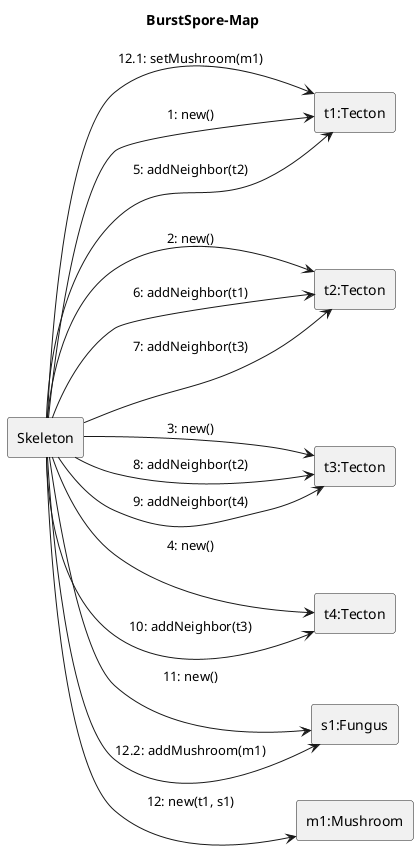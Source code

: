 @startuml Grow-mycelium/map-success
left to right direction
title BurstSpore-Map

rectangle Skeleton

rectangle "t1:Tecton" as t1
rectangle "t2:Tecton" as t2
rectangle "t3:Tecton" as t3
rectangle "t4:Tecton" as t4
rectangle "s1:Fungus" as s1
rectangle "m1:Mushroom" as m1

Skeleton --> t1: 1: new()
Skeleton --> t2: 2: new()
Skeleton --> t3: 3: new()
Skeleton --> t4: 4: new()

Skeleton --> t1: 5: addNeighbor(t2)
Skeleton --> t2: 6: addNeighbor(t1)
Skeleton --> t2: 7: addNeighbor(t3)
Skeleton --> t3: 8: addNeighbor(t2)
Skeleton --> t3: 9: addNeighbor(t4)
Skeleton --> t4: 10: addNeighbor(t3)

Skeleton --> s1 : 11: new()
Skeleton --> m1: 12: new(t1, s1)
Skeleton -> t1 : 12.1: setMushroom(m1)
Skeleton --> s1 : 12.2: addMushroom(m1)

@enduml